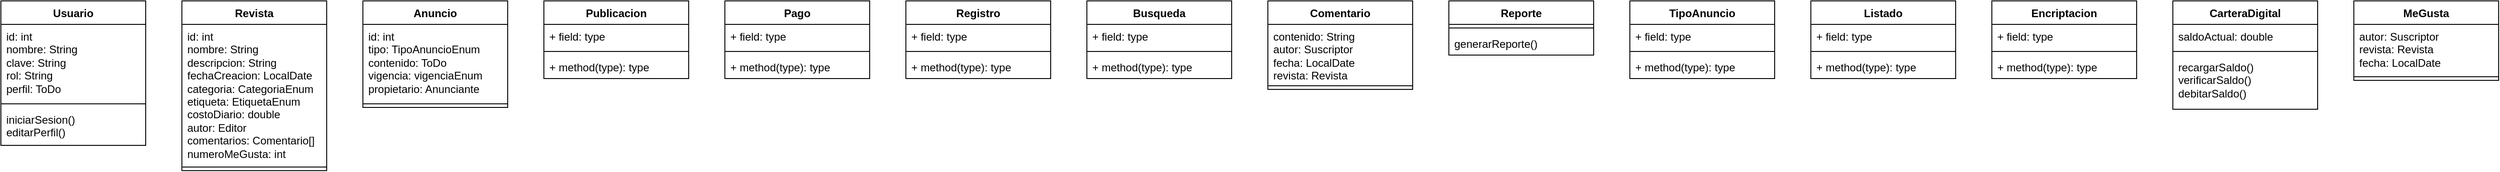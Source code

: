 <mxfile version="24.6.4" type="device">
  <diagram name="Page-1" id="P0h_bPyw9XVv7HREBhrI">
    <mxGraphModel dx="703" dy="782" grid="1" gridSize="10" guides="1" tooltips="1" connect="1" arrows="1" fold="1" page="1" pageScale="1" pageWidth="850" pageHeight="1100" math="0" shadow="0">
      <root>
        <mxCell id="0" />
        <mxCell id="1" parent="0" />
        <mxCell id="sGL6UFiGNjRyG-0P-77l-1" value="Usuario" style="swimlane;fontStyle=1;align=center;verticalAlign=top;childLayout=stackLayout;horizontal=1;startSize=26;horizontalStack=0;resizeParent=1;resizeParentMax=0;resizeLast=0;collapsible=1;marginBottom=0;whiteSpace=wrap;html=1;" vertex="1" parent="1">
          <mxGeometry y="10" width="160" height="160" as="geometry" />
        </mxCell>
        <mxCell id="sGL6UFiGNjRyG-0P-77l-2" value="id: int&lt;div&gt;nombre: String&lt;/div&gt;&lt;div&gt;clave: String&lt;/div&gt;&lt;div&gt;rol: String&lt;/div&gt;&lt;div&gt;perfil: ToDo&lt;/div&gt;" style="text;strokeColor=none;fillColor=none;align=left;verticalAlign=top;spacingLeft=4;spacingRight=4;overflow=hidden;rotatable=0;points=[[0,0.5],[1,0.5]];portConstraint=eastwest;whiteSpace=wrap;html=1;" vertex="1" parent="sGL6UFiGNjRyG-0P-77l-1">
          <mxGeometry y="26" width="160" height="84" as="geometry" />
        </mxCell>
        <mxCell id="sGL6UFiGNjRyG-0P-77l-3" value="" style="line;strokeWidth=1;fillColor=none;align=left;verticalAlign=middle;spacingTop=-1;spacingLeft=3;spacingRight=3;rotatable=0;labelPosition=right;points=[];portConstraint=eastwest;strokeColor=inherit;" vertex="1" parent="sGL6UFiGNjRyG-0P-77l-1">
          <mxGeometry y="110" width="160" height="8" as="geometry" />
        </mxCell>
        <mxCell id="sGL6UFiGNjRyG-0P-77l-4" value="iniciarSesion()&lt;div&gt;editarPerfil()&lt;/div&gt;" style="text;strokeColor=none;fillColor=none;align=left;verticalAlign=top;spacingLeft=4;spacingRight=4;overflow=hidden;rotatable=0;points=[[0,0.5],[1,0.5]];portConstraint=eastwest;whiteSpace=wrap;html=1;" vertex="1" parent="sGL6UFiGNjRyG-0P-77l-1">
          <mxGeometry y="118" width="160" height="42" as="geometry" />
        </mxCell>
        <mxCell id="sGL6UFiGNjRyG-0P-77l-6" value="Revista" style="swimlane;fontStyle=1;align=center;verticalAlign=top;childLayout=stackLayout;horizontal=1;startSize=26;horizontalStack=0;resizeParent=1;resizeParentMax=0;resizeLast=0;collapsible=1;marginBottom=0;whiteSpace=wrap;html=1;" vertex="1" parent="1">
          <mxGeometry x="200" y="10" width="160" height="188" as="geometry" />
        </mxCell>
        <mxCell id="sGL6UFiGNjRyG-0P-77l-7" value="id: int&lt;div&gt;nombre: String&lt;/div&gt;&lt;div&gt;descripcion: String&lt;/div&gt;&lt;div&gt;fechaCreacion: LocalDate&lt;/div&gt;&lt;div&gt;categoria: CategoriaEnum&lt;/div&gt;&lt;div&gt;etiqueta: EtiquetaEnum&lt;/div&gt;&lt;div&gt;costoDiario: double&lt;/div&gt;&lt;div&gt;autor: Editor&lt;/div&gt;&lt;div&gt;comentarios: Comentario[]&lt;/div&gt;&lt;div&gt;numeroMeGusta: int&lt;/div&gt;" style="text;strokeColor=none;fillColor=none;align=left;verticalAlign=top;spacingLeft=4;spacingRight=4;overflow=hidden;rotatable=0;points=[[0,0.5],[1,0.5]];portConstraint=eastwest;whiteSpace=wrap;html=1;" vertex="1" parent="sGL6UFiGNjRyG-0P-77l-6">
          <mxGeometry y="26" width="160" height="154" as="geometry" />
        </mxCell>
        <mxCell id="sGL6UFiGNjRyG-0P-77l-8" value="" style="line;strokeWidth=1;fillColor=none;align=left;verticalAlign=middle;spacingTop=-1;spacingLeft=3;spacingRight=3;rotatable=0;labelPosition=right;points=[];portConstraint=eastwest;strokeColor=inherit;" vertex="1" parent="sGL6UFiGNjRyG-0P-77l-6">
          <mxGeometry y="180" width="160" height="8" as="geometry" />
        </mxCell>
        <mxCell id="sGL6UFiGNjRyG-0P-77l-10" value="Anuncio" style="swimlane;fontStyle=1;align=center;verticalAlign=top;childLayout=stackLayout;horizontal=1;startSize=26;horizontalStack=0;resizeParent=1;resizeParentMax=0;resizeLast=0;collapsible=1;marginBottom=0;whiteSpace=wrap;html=1;" vertex="1" parent="1">
          <mxGeometry x="400" y="10" width="160" height="118" as="geometry" />
        </mxCell>
        <mxCell id="sGL6UFiGNjRyG-0P-77l-11" value="id: int&lt;div&gt;tipo: TipoAnuncioEnum&lt;/div&gt;&lt;div&gt;contenido: ToDo&lt;/div&gt;&lt;div&gt;vigencia: vigenciaEnum&lt;/div&gt;&lt;div&gt;propietario: Anunciante&lt;/div&gt;" style="text;strokeColor=none;fillColor=none;align=left;verticalAlign=top;spacingLeft=4;spacingRight=4;overflow=hidden;rotatable=0;points=[[0,0.5],[1,0.5]];portConstraint=eastwest;whiteSpace=wrap;html=1;" vertex="1" parent="sGL6UFiGNjRyG-0P-77l-10">
          <mxGeometry y="26" width="160" height="84" as="geometry" />
        </mxCell>
        <mxCell id="sGL6UFiGNjRyG-0P-77l-12" value="" style="line;strokeWidth=1;fillColor=none;align=left;verticalAlign=middle;spacingTop=-1;spacingLeft=3;spacingRight=3;rotatable=0;labelPosition=right;points=[];portConstraint=eastwest;strokeColor=inherit;" vertex="1" parent="sGL6UFiGNjRyG-0P-77l-10">
          <mxGeometry y="110" width="160" height="8" as="geometry" />
        </mxCell>
        <mxCell id="sGL6UFiGNjRyG-0P-77l-14" value="Publicacion" style="swimlane;fontStyle=1;align=center;verticalAlign=top;childLayout=stackLayout;horizontal=1;startSize=26;horizontalStack=0;resizeParent=1;resizeParentMax=0;resizeLast=0;collapsible=1;marginBottom=0;whiteSpace=wrap;html=1;" vertex="1" parent="1">
          <mxGeometry x="600" y="10" width="160" height="86" as="geometry" />
        </mxCell>
        <mxCell id="sGL6UFiGNjRyG-0P-77l-15" value="+ field: type" style="text;strokeColor=none;fillColor=none;align=left;verticalAlign=top;spacingLeft=4;spacingRight=4;overflow=hidden;rotatable=0;points=[[0,0.5],[1,0.5]];portConstraint=eastwest;whiteSpace=wrap;html=1;" vertex="1" parent="sGL6UFiGNjRyG-0P-77l-14">
          <mxGeometry y="26" width="160" height="26" as="geometry" />
        </mxCell>
        <mxCell id="sGL6UFiGNjRyG-0P-77l-16" value="" style="line;strokeWidth=1;fillColor=none;align=left;verticalAlign=middle;spacingTop=-1;spacingLeft=3;spacingRight=3;rotatable=0;labelPosition=right;points=[];portConstraint=eastwest;strokeColor=inherit;" vertex="1" parent="sGL6UFiGNjRyG-0P-77l-14">
          <mxGeometry y="52" width="160" height="8" as="geometry" />
        </mxCell>
        <mxCell id="sGL6UFiGNjRyG-0P-77l-17" value="+ method(type): type" style="text;strokeColor=none;fillColor=none;align=left;verticalAlign=top;spacingLeft=4;spacingRight=4;overflow=hidden;rotatable=0;points=[[0,0.5],[1,0.5]];portConstraint=eastwest;whiteSpace=wrap;html=1;" vertex="1" parent="sGL6UFiGNjRyG-0P-77l-14">
          <mxGeometry y="60" width="160" height="26" as="geometry" />
        </mxCell>
        <mxCell id="sGL6UFiGNjRyG-0P-77l-18" value="Pago" style="swimlane;fontStyle=1;align=center;verticalAlign=top;childLayout=stackLayout;horizontal=1;startSize=26;horizontalStack=0;resizeParent=1;resizeParentMax=0;resizeLast=0;collapsible=1;marginBottom=0;whiteSpace=wrap;html=1;" vertex="1" parent="1">
          <mxGeometry x="800" y="10" width="160" height="86" as="geometry" />
        </mxCell>
        <mxCell id="sGL6UFiGNjRyG-0P-77l-19" value="+ field: type" style="text;strokeColor=none;fillColor=none;align=left;verticalAlign=top;spacingLeft=4;spacingRight=4;overflow=hidden;rotatable=0;points=[[0,0.5],[1,0.5]];portConstraint=eastwest;whiteSpace=wrap;html=1;" vertex="1" parent="sGL6UFiGNjRyG-0P-77l-18">
          <mxGeometry y="26" width="160" height="26" as="geometry" />
        </mxCell>
        <mxCell id="sGL6UFiGNjRyG-0P-77l-20" value="" style="line;strokeWidth=1;fillColor=none;align=left;verticalAlign=middle;spacingTop=-1;spacingLeft=3;spacingRight=3;rotatable=0;labelPosition=right;points=[];portConstraint=eastwest;strokeColor=inherit;" vertex="1" parent="sGL6UFiGNjRyG-0P-77l-18">
          <mxGeometry y="52" width="160" height="8" as="geometry" />
        </mxCell>
        <mxCell id="sGL6UFiGNjRyG-0P-77l-21" value="+ method(type): type" style="text;strokeColor=none;fillColor=none;align=left;verticalAlign=top;spacingLeft=4;spacingRight=4;overflow=hidden;rotatable=0;points=[[0,0.5],[1,0.5]];portConstraint=eastwest;whiteSpace=wrap;html=1;" vertex="1" parent="sGL6UFiGNjRyG-0P-77l-18">
          <mxGeometry y="60" width="160" height="26" as="geometry" />
        </mxCell>
        <mxCell id="sGL6UFiGNjRyG-0P-77l-22" value="Registro" style="swimlane;fontStyle=1;align=center;verticalAlign=top;childLayout=stackLayout;horizontal=1;startSize=26;horizontalStack=0;resizeParent=1;resizeParentMax=0;resizeLast=0;collapsible=1;marginBottom=0;whiteSpace=wrap;html=1;" vertex="1" parent="1">
          <mxGeometry x="1000" y="10" width="160" height="86" as="geometry" />
        </mxCell>
        <mxCell id="sGL6UFiGNjRyG-0P-77l-23" value="+ field: type" style="text;strokeColor=none;fillColor=none;align=left;verticalAlign=top;spacingLeft=4;spacingRight=4;overflow=hidden;rotatable=0;points=[[0,0.5],[1,0.5]];portConstraint=eastwest;whiteSpace=wrap;html=1;" vertex="1" parent="sGL6UFiGNjRyG-0P-77l-22">
          <mxGeometry y="26" width="160" height="26" as="geometry" />
        </mxCell>
        <mxCell id="sGL6UFiGNjRyG-0P-77l-24" value="" style="line;strokeWidth=1;fillColor=none;align=left;verticalAlign=middle;spacingTop=-1;spacingLeft=3;spacingRight=3;rotatable=0;labelPosition=right;points=[];portConstraint=eastwest;strokeColor=inherit;" vertex="1" parent="sGL6UFiGNjRyG-0P-77l-22">
          <mxGeometry y="52" width="160" height="8" as="geometry" />
        </mxCell>
        <mxCell id="sGL6UFiGNjRyG-0P-77l-25" value="+ method(type): type" style="text;strokeColor=none;fillColor=none;align=left;verticalAlign=top;spacingLeft=4;spacingRight=4;overflow=hidden;rotatable=0;points=[[0,0.5],[1,0.5]];portConstraint=eastwest;whiteSpace=wrap;html=1;" vertex="1" parent="sGL6UFiGNjRyG-0P-77l-22">
          <mxGeometry y="60" width="160" height="26" as="geometry" />
        </mxCell>
        <mxCell id="sGL6UFiGNjRyG-0P-77l-26" value="Busqueda" style="swimlane;fontStyle=1;align=center;verticalAlign=top;childLayout=stackLayout;horizontal=1;startSize=26;horizontalStack=0;resizeParent=1;resizeParentMax=0;resizeLast=0;collapsible=1;marginBottom=0;whiteSpace=wrap;html=1;" vertex="1" parent="1">
          <mxGeometry x="1200" y="10" width="160" height="86" as="geometry" />
        </mxCell>
        <mxCell id="sGL6UFiGNjRyG-0P-77l-27" value="+ field: type" style="text;strokeColor=none;fillColor=none;align=left;verticalAlign=top;spacingLeft=4;spacingRight=4;overflow=hidden;rotatable=0;points=[[0,0.5],[1,0.5]];portConstraint=eastwest;whiteSpace=wrap;html=1;" vertex="1" parent="sGL6UFiGNjRyG-0P-77l-26">
          <mxGeometry y="26" width="160" height="26" as="geometry" />
        </mxCell>
        <mxCell id="sGL6UFiGNjRyG-0P-77l-28" value="" style="line;strokeWidth=1;fillColor=none;align=left;verticalAlign=middle;spacingTop=-1;spacingLeft=3;spacingRight=3;rotatable=0;labelPosition=right;points=[];portConstraint=eastwest;strokeColor=inherit;" vertex="1" parent="sGL6UFiGNjRyG-0P-77l-26">
          <mxGeometry y="52" width="160" height="8" as="geometry" />
        </mxCell>
        <mxCell id="sGL6UFiGNjRyG-0P-77l-29" value="+ method(type): type" style="text;strokeColor=none;fillColor=none;align=left;verticalAlign=top;spacingLeft=4;spacingRight=4;overflow=hidden;rotatable=0;points=[[0,0.5],[1,0.5]];portConstraint=eastwest;whiteSpace=wrap;html=1;" vertex="1" parent="sGL6UFiGNjRyG-0P-77l-26">
          <mxGeometry y="60" width="160" height="26" as="geometry" />
        </mxCell>
        <mxCell id="sGL6UFiGNjRyG-0P-77l-30" value="Comentario" style="swimlane;fontStyle=1;align=center;verticalAlign=top;childLayout=stackLayout;horizontal=1;startSize=26;horizontalStack=0;resizeParent=1;resizeParentMax=0;resizeLast=0;collapsible=1;marginBottom=0;whiteSpace=wrap;html=1;" vertex="1" parent="1">
          <mxGeometry x="1400" y="10" width="160" height="98" as="geometry" />
        </mxCell>
        <mxCell id="sGL6UFiGNjRyG-0P-77l-31" value="contenido: String&lt;div&gt;autor: Suscriptor&lt;/div&gt;&lt;div&gt;fecha: LocalDate&lt;/div&gt;&lt;div&gt;revista: Revista&lt;/div&gt;" style="text;strokeColor=none;fillColor=none;align=left;verticalAlign=top;spacingLeft=4;spacingRight=4;overflow=hidden;rotatable=0;points=[[0,0.5],[1,0.5]];portConstraint=eastwest;whiteSpace=wrap;html=1;" vertex="1" parent="sGL6UFiGNjRyG-0P-77l-30">
          <mxGeometry y="26" width="160" height="64" as="geometry" />
        </mxCell>
        <mxCell id="sGL6UFiGNjRyG-0P-77l-32" value="" style="line;strokeWidth=1;fillColor=none;align=left;verticalAlign=middle;spacingTop=-1;spacingLeft=3;spacingRight=3;rotatable=0;labelPosition=right;points=[];portConstraint=eastwest;strokeColor=inherit;" vertex="1" parent="sGL6UFiGNjRyG-0P-77l-30">
          <mxGeometry y="90" width="160" height="8" as="geometry" />
        </mxCell>
        <mxCell id="sGL6UFiGNjRyG-0P-77l-34" value="Reporte" style="swimlane;fontStyle=1;align=center;verticalAlign=top;childLayout=stackLayout;horizontal=1;startSize=26;horizontalStack=0;resizeParent=1;resizeParentMax=0;resizeLast=0;collapsible=1;marginBottom=0;whiteSpace=wrap;html=1;" vertex="1" parent="1">
          <mxGeometry x="1600" y="10" width="160" height="60" as="geometry" />
        </mxCell>
        <mxCell id="sGL6UFiGNjRyG-0P-77l-36" value="" style="line;strokeWidth=1;fillColor=none;align=left;verticalAlign=middle;spacingTop=-1;spacingLeft=3;spacingRight=3;rotatable=0;labelPosition=right;points=[];portConstraint=eastwest;strokeColor=inherit;" vertex="1" parent="sGL6UFiGNjRyG-0P-77l-34">
          <mxGeometry y="26" width="160" height="8" as="geometry" />
        </mxCell>
        <mxCell id="sGL6UFiGNjRyG-0P-77l-37" value="generarReporte()" style="text;strokeColor=none;fillColor=none;align=left;verticalAlign=top;spacingLeft=4;spacingRight=4;overflow=hidden;rotatable=0;points=[[0,0.5],[1,0.5]];portConstraint=eastwest;whiteSpace=wrap;html=1;" vertex="1" parent="sGL6UFiGNjRyG-0P-77l-34">
          <mxGeometry y="34" width="160" height="26" as="geometry" />
        </mxCell>
        <mxCell id="sGL6UFiGNjRyG-0P-77l-38" value="TipoAnuncio" style="swimlane;fontStyle=1;align=center;verticalAlign=top;childLayout=stackLayout;horizontal=1;startSize=26;horizontalStack=0;resizeParent=1;resizeParentMax=0;resizeLast=0;collapsible=1;marginBottom=0;whiteSpace=wrap;html=1;" vertex="1" parent="1">
          <mxGeometry x="1800" y="10" width="160" height="86" as="geometry" />
        </mxCell>
        <mxCell id="sGL6UFiGNjRyG-0P-77l-39" value="+ field: type" style="text;strokeColor=none;fillColor=none;align=left;verticalAlign=top;spacingLeft=4;spacingRight=4;overflow=hidden;rotatable=0;points=[[0,0.5],[1,0.5]];portConstraint=eastwest;whiteSpace=wrap;html=1;" vertex="1" parent="sGL6UFiGNjRyG-0P-77l-38">
          <mxGeometry y="26" width="160" height="26" as="geometry" />
        </mxCell>
        <mxCell id="sGL6UFiGNjRyG-0P-77l-40" value="" style="line;strokeWidth=1;fillColor=none;align=left;verticalAlign=middle;spacingTop=-1;spacingLeft=3;spacingRight=3;rotatable=0;labelPosition=right;points=[];portConstraint=eastwest;strokeColor=inherit;" vertex="1" parent="sGL6UFiGNjRyG-0P-77l-38">
          <mxGeometry y="52" width="160" height="8" as="geometry" />
        </mxCell>
        <mxCell id="sGL6UFiGNjRyG-0P-77l-41" value="+ method(type): type" style="text;strokeColor=none;fillColor=none;align=left;verticalAlign=top;spacingLeft=4;spacingRight=4;overflow=hidden;rotatable=0;points=[[0,0.5],[1,0.5]];portConstraint=eastwest;whiteSpace=wrap;html=1;" vertex="1" parent="sGL6UFiGNjRyG-0P-77l-38">
          <mxGeometry y="60" width="160" height="26" as="geometry" />
        </mxCell>
        <mxCell id="sGL6UFiGNjRyG-0P-77l-42" value="Listado" style="swimlane;fontStyle=1;align=center;verticalAlign=top;childLayout=stackLayout;horizontal=1;startSize=26;horizontalStack=0;resizeParent=1;resizeParentMax=0;resizeLast=0;collapsible=1;marginBottom=0;whiteSpace=wrap;html=1;" vertex="1" parent="1">
          <mxGeometry x="2000" y="10" width="160" height="86" as="geometry" />
        </mxCell>
        <mxCell id="sGL6UFiGNjRyG-0P-77l-43" value="+ field: type" style="text;strokeColor=none;fillColor=none;align=left;verticalAlign=top;spacingLeft=4;spacingRight=4;overflow=hidden;rotatable=0;points=[[0,0.5],[1,0.5]];portConstraint=eastwest;whiteSpace=wrap;html=1;" vertex="1" parent="sGL6UFiGNjRyG-0P-77l-42">
          <mxGeometry y="26" width="160" height="26" as="geometry" />
        </mxCell>
        <mxCell id="sGL6UFiGNjRyG-0P-77l-44" value="" style="line;strokeWidth=1;fillColor=none;align=left;verticalAlign=middle;spacingTop=-1;spacingLeft=3;spacingRight=3;rotatable=0;labelPosition=right;points=[];portConstraint=eastwest;strokeColor=inherit;" vertex="1" parent="sGL6UFiGNjRyG-0P-77l-42">
          <mxGeometry y="52" width="160" height="8" as="geometry" />
        </mxCell>
        <mxCell id="sGL6UFiGNjRyG-0P-77l-45" value="+ method(type): type" style="text;strokeColor=none;fillColor=none;align=left;verticalAlign=top;spacingLeft=4;spacingRight=4;overflow=hidden;rotatable=0;points=[[0,0.5],[1,0.5]];portConstraint=eastwest;whiteSpace=wrap;html=1;" vertex="1" parent="sGL6UFiGNjRyG-0P-77l-42">
          <mxGeometry y="60" width="160" height="26" as="geometry" />
        </mxCell>
        <mxCell id="sGL6UFiGNjRyG-0P-77l-46" value="Encriptacion" style="swimlane;fontStyle=1;align=center;verticalAlign=top;childLayout=stackLayout;horizontal=1;startSize=26;horizontalStack=0;resizeParent=1;resizeParentMax=0;resizeLast=0;collapsible=1;marginBottom=0;whiteSpace=wrap;html=1;" vertex="1" parent="1">
          <mxGeometry x="2200" y="10" width="160" height="86" as="geometry" />
        </mxCell>
        <mxCell id="sGL6UFiGNjRyG-0P-77l-47" value="+ field: type" style="text;strokeColor=none;fillColor=none;align=left;verticalAlign=top;spacingLeft=4;spacingRight=4;overflow=hidden;rotatable=0;points=[[0,0.5],[1,0.5]];portConstraint=eastwest;whiteSpace=wrap;html=1;" vertex="1" parent="sGL6UFiGNjRyG-0P-77l-46">
          <mxGeometry y="26" width="160" height="26" as="geometry" />
        </mxCell>
        <mxCell id="sGL6UFiGNjRyG-0P-77l-48" value="" style="line;strokeWidth=1;fillColor=none;align=left;verticalAlign=middle;spacingTop=-1;spacingLeft=3;spacingRight=3;rotatable=0;labelPosition=right;points=[];portConstraint=eastwest;strokeColor=inherit;" vertex="1" parent="sGL6UFiGNjRyG-0P-77l-46">
          <mxGeometry y="52" width="160" height="8" as="geometry" />
        </mxCell>
        <mxCell id="sGL6UFiGNjRyG-0P-77l-49" value="+ method(type): type" style="text;strokeColor=none;fillColor=none;align=left;verticalAlign=top;spacingLeft=4;spacingRight=4;overflow=hidden;rotatable=0;points=[[0,0.5],[1,0.5]];portConstraint=eastwest;whiteSpace=wrap;html=1;" vertex="1" parent="sGL6UFiGNjRyG-0P-77l-46">
          <mxGeometry y="60" width="160" height="26" as="geometry" />
        </mxCell>
        <mxCell id="sGL6UFiGNjRyG-0P-77l-50" value="CarteraDigital" style="swimlane;fontStyle=1;align=center;verticalAlign=top;childLayout=stackLayout;horizontal=1;startSize=26;horizontalStack=0;resizeParent=1;resizeParentMax=0;resizeLast=0;collapsible=1;marginBottom=0;whiteSpace=wrap;html=1;" vertex="1" parent="1">
          <mxGeometry x="2400" y="10" width="160" height="120" as="geometry" />
        </mxCell>
        <mxCell id="sGL6UFiGNjRyG-0P-77l-51" value="saldoActual: double" style="text;strokeColor=none;fillColor=none;align=left;verticalAlign=top;spacingLeft=4;spacingRight=4;overflow=hidden;rotatable=0;points=[[0,0.5],[1,0.5]];portConstraint=eastwest;whiteSpace=wrap;html=1;" vertex="1" parent="sGL6UFiGNjRyG-0P-77l-50">
          <mxGeometry y="26" width="160" height="26" as="geometry" />
        </mxCell>
        <mxCell id="sGL6UFiGNjRyG-0P-77l-52" value="" style="line;strokeWidth=1;fillColor=none;align=left;verticalAlign=middle;spacingTop=-1;spacingLeft=3;spacingRight=3;rotatable=0;labelPosition=right;points=[];portConstraint=eastwest;strokeColor=inherit;" vertex="1" parent="sGL6UFiGNjRyG-0P-77l-50">
          <mxGeometry y="52" width="160" height="8" as="geometry" />
        </mxCell>
        <mxCell id="sGL6UFiGNjRyG-0P-77l-53" value="recargarSaldo()&lt;div&gt;verificarSaldo()&lt;/div&gt;&lt;div&gt;debitarSaldo()&lt;/div&gt;" style="text;strokeColor=none;fillColor=none;align=left;verticalAlign=top;spacingLeft=4;spacingRight=4;overflow=hidden;rotatable=0;points=[[0,0.5],[1,0.5]];portConstraint=eastwest;whiteSpace=wrap;html=1;" vertex="1" parent="sGL6UFiGNjRyG-0P-77l-50">
          <mxGeometry y="60" width="160" height="60" as="geometry" />
        </mxCell>
        <mxCell id="sGL6UFiGNjRyG-0P-77l-54" value="MeGusta" style="swimlane;fontStyle=1;align=center;verticalAlign=top;childLayout=stackLayout;horizontal=1;startSize=26;horizontalStack=0;resizeParent=1;resizeParentMax=0;resizeLast=0;collapsible=1;marginBottom=0;whiteSpace=wrap;html=1;" vertex="1" parent="1">
          <mxGeometry x="2600" y="10" width="160" height="88" as="geometry" />
        </mxCell>
        <mxCell id="sGL6UFiGNjRyG-0P-77l-55" value="autor: Suscriptor&lt;div&gt;revista: Revista&lt;/div&gt;&lt;div&gt;fecha: LocalDate&lt;/div&gt;" style="text;strokeColor=none;fillColor=none;align=left;verticalAlign=top;spacingLeft=4;spacingRight=4;overflow=hidden;rotatable=0;points=[[0,0.5],[1,0.5]];portConstraint=eastwest;whiteSpace=wrap;html=1;" vertex="1" parent="sGL6UFiGNjRyG-0P-77l-54">
          <mxGeometry y="26" width="160" height="54" as="geometry" />
        </mxCell>
        <mxCell id="sGL6UFiGNjRyG-0P-77l-56" value="" style="line;strokeWidth=1;fillColor=none;align=left;verticalAlign=middle;spacingTop=-1;spacingLeft=3;spacingRight=3;rotatable=0;labelPosition=right;points=[];portConstraint=eastwest;strokeColor=inherit;" vertex="1" parent="sGL6UFiGNjRyG-0P-77l-54">
          <mxGeometry y="80" width="160" height="8" as="geometry" />
        </mxCell>
      </root>
    </mxGraphModel>
  </diagram>
</mxfile>

